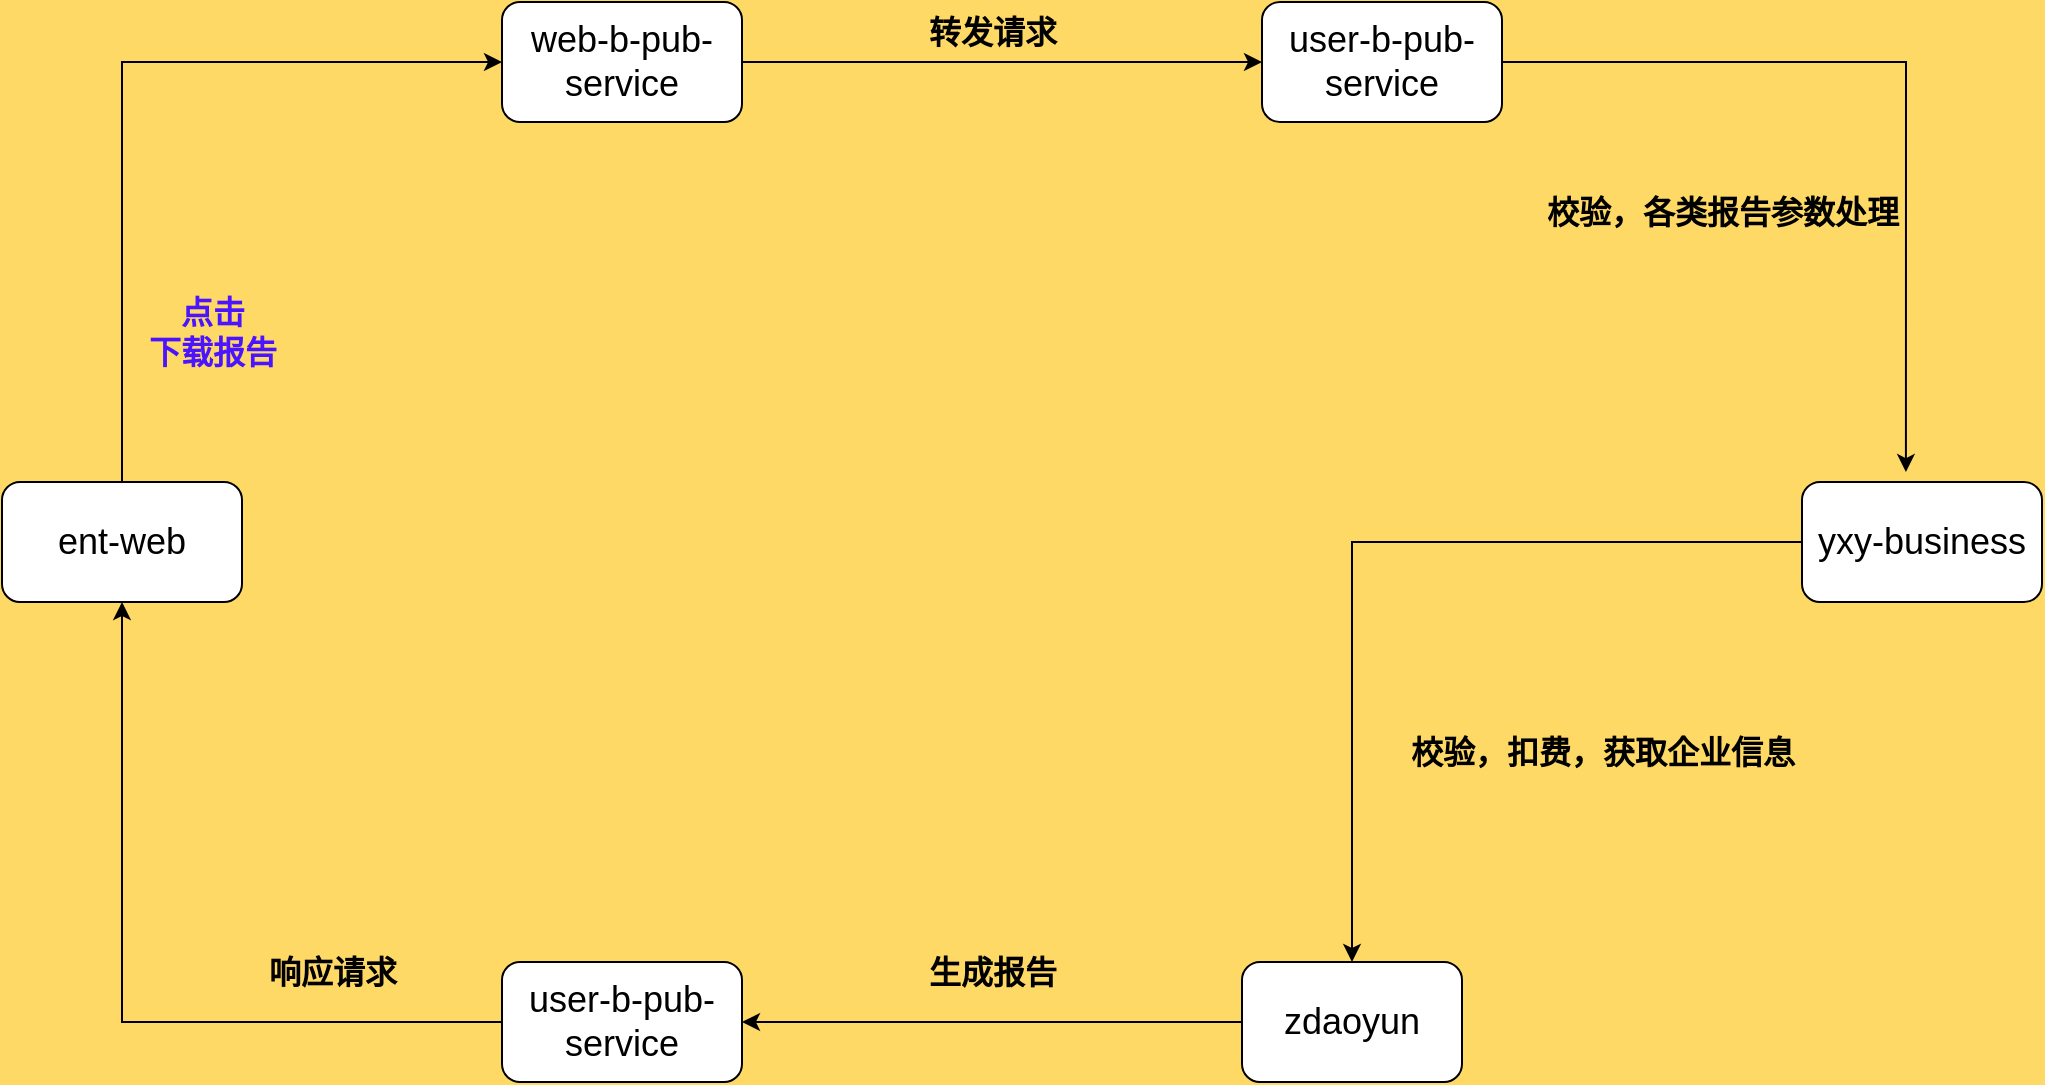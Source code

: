 <mxfile version="21.1.4" type="github">
  <diagram name="第 1 页" id="OQPMZTB9KyYM8CeVsmSJ">
    <mxGraphModel dx="2142" dy="836" grid="1" gridSize="10" guides="1" tooltips="1" connect="1" arrows="1" fold="1" page="1" pageScale="1" pageWidth="827" pageHeight="1169" background="#FFD966" math="0" shadow="0">
      <root>
        <mxCell id="0" />
        <mxCell id="1" parent="0" />
        <mxCell id="rEm9ED-KyY3zogfuxibc-16" style="edgeStyle=orthogonalEdgeStyle;rounded=0;orthogonalLoop=1;jettySize=auto;html=1;exitX=0.5;exitY=0;exitDx=0;exitDy=0;entryX=0;entryY=0.5;entryDx=0;entryDy=0;" edge="1" parent="1" source="rEm9ED-KyY3zogfuxibc-1" target="rEm9ED-KyY3zogfuxibc-2">
          <mxGeometry relative="1" as="geometry" />
        </mxCell>
        <mxCell id="rEm9ED-KyY3zogfuxibc-1" value="&lt;font style=&quot;font-size: 18px;&quot;&gt;ent-web&lt;/font&gt;" style="rounded=1;whiteSpace=wrap;html=1;" vertex="1" parent="1">
          <mxGeometry x="-10" y="340" width="120" height="60" as="geometry" />
        </mxCell>
        <mxCell id="rEm9ED-KyY3zogfuxibc-17" style="edgeStyle=orthogonalEdgeStyle;rounded=0;orthogonalLoop=1;jettySize=auto;html=1;exitX=1;exitY=0.5;exitDx=0;exitDy=0;entryX=0;entryY=0.5;entryDx=0;entryDy=0;" edge="1" parent="1" source="rEm9ED-KyY3zogfuxibc-2" target="rEm9ED-KyY3zogfuxibc-3">
          <mxGeometry relative="1" as="geometry" />
        </mxCell>
        <mxCell id="rEm9ED-KyY3zogfuxibc-2" value="&lt;font style=&quot;font-size: 18px;&quot;&gt;web-b-pub-service&lt;/font&gt;" style="rounded=1;whiteSpace=wrap;html=1;labelBackgroundColor=#FFFFFF;" vertex="1" parent="1">
          <mxGeometry x="240" y="100" width="120" height="60" as="geometry" />
        </mxCell>
        <mxCell id="rEm9ED-KyY3zogfuxibc-18" style="edgeStyle=orthogonalEdgeStyle;rounded=0;orthogonalLoop=1;jettySize=auto;html=1;exitX=1;exitY=0.5;exitDx=0;exitDy=0;entryX=0.433;entryY=-0.083;entryDx=0;entryDy=0;entryPerimeter=0;" edge="1" parent="1" source="rEm9ED-KyY3zogfuxibc-3" target="rEm9ED-KyY3zogfuxibc-4">
          <mxGeometry relative="1" as="geometry" />
        </mxCell>
        <mxCell id="rEm9ED-KyY3zogfuxibc-3" value="&lt;font style=&quot;font-size: 18px;&quot;&gt;user-b-pub-service&lt;/font&gt;" style="rounded=1;whiteSpace=wrap;html=1;" vertex="1" parent="1">
          <mxGeometry x="620" y="100" width="120" height="60" as="geometry" />
        </mxCell>
        <mxCell id="rEm9ED-KyY3zogfuxibc-27" style="edgeStyle=orthogonalEdgeStyle;rounded=0;orthogonalLoop=1;jettySize=auto;html=1;entryX=0.5;entryY=0;entryDx=0;entryDy=0;" edge="1" parent="1" source="rEm9ED-KyY3zogfuxibc-4" target="rEm9ED-KyY3zogfuxibc-8">
          <mxGeometry relative="1" as="geometry" />
        </mxCell>
        <mxCell id="rEm9ED-KyY3zogfuxibc-4" value="&lt;font style=&quot;font-size: 18px;&quot;&gt;yxy-business&lt;/font&gt;" style="rounded=1;whiteSpace=wrap;html=1;" vertex="1" parent="1">
          <mxGeometry x="890" y="340" width="120" height="60" as="geometry" />
        </mxCell>
        <mxCell id="rEm9ED-KyY3zogfuxibc-28" style="edgeStyle=orthogonalEdgeStyle;rounded=0;orthogonalLoop=1;jettySize=auto;html=1;entryX=1;entryY=0.5;entryDx=0;entryDy=0;" edge="1" parent="1" source="rEm9ED-KyY3zogfuxibc-8" target="rEm9ED-KyY3zogfuxibc-10">
          <mxGeometry relative="1" as="geometry">
            <mxPoint x="370" y="510" as="targetPoint" />
          </mxGeometry>
        </mxCell>
        <mxCell id="rEm9ED-KyY3zogfuxibc-8" value="&lt;font style=&quot;font-size: 18px;&quot;&gt;zdaoyun&lt;/font&gt;" style="rounded=1;whiteSpace=wrap;html=1;" vertex="1" parent="1">
          <mxGeometry x="610" y="580" width="110" height="60" as="geometry" />
        </mxCell>
        <mxCell id="rEm9ED-KyY3zogfuxibc-29" style="edgeStyle=orthogonalEdgeStyle;rounded=0;orthogonalLoop=1;jettySize=auto;html=1;entryX=0.5;entryY=1;entryDx=0;entryDy=0;" edge="1" parent="1" source="rEm9ED-KyY3zogfuxibc-10" target="rEm9ED-KyY3zogfuxibc-1">
          <mxGeometry relative="1" as="geometry" />
        </mxCell>
        <mxCell id="rEm9ED-KyY3zogfuxibc-10" value="&lt;font style=&quot;font-size: 18px;&quot;&gt;user-b-pub-service&lt;/font&gt;" style="rounded=1;whiteSpace=wrap;html=1;" vertex="1" parent="1">
          <mxGeometry x="240" y="580" width="120" height="60" as="geometry" />
        </mxCell>
        <mxCell id="rEm9ED-KyY3zogfuxibc-13" style="edgeStyle=orthogonalEdgeStyle;rounded=0;orthogonalLoop=1;jettySize=auto;html=1;exitX=0.5;exitY=1;exitDx=0;exitDy=0;" edge="1" parent="1" source="rEm9ED-KyY3zogfuxibc-2" target="rEm9ED-KyY3zogfuxibc-2">
          <mxGeometry relative="1" as="geometry" />
        </mxCell>
        <mxCell id="rEm9ED-KyY3zogfuxibc-31" value="&lt;font style=&quot;font-size: 16px;&quot;&gt;点击&lt;br&gt;下载报告&lt;/font&gt;" style="text;html=1;align=center;verticalAlign=middle;resizable=0;points=[];autosize=1;strokeColor=none;fillColor=none;fontStyle=1;fontColor=#4B14FF;" vertex="1" parent="1">
          <mxGeometry x="50" y="240" width="90" height="50" as="geometry" />
        </mxCell>
        <mxCell id="rEm9ED-KyY3zogfuxibc-34" value="&lt;font style=&quot;font-size: 16px;&quot;&gt;&lt;b&gt;转发请求&lt;/b&gt;&lt;/font&gt;" style="text;html=1;align=center;verticalAlign=middle;resizable=0;points=[];autosize=1;strokeColor=none;fillColor=none;" vertex="1" parent="1">
          <mxGeometry x="440" y="100" width="90" height="30" as="geometry" />
        </mxCell>
        <mxCell id="rEm9ED-KyY3zogfuxibc-35" value="&lt;span style=&quot;font-size: 16px;&quot;&gt;&lt;b&gt;校验，各类报告参数处理&lt;/b&gt;&lt;/span&gt;" style="text;html=1;align=center;verticalAlign=middle;resizable=0;points=[];autosize=1;strokeColor=none;fillColor=none;" vertex="1" parent="1">
          <mxGeometry x="750" y="190" width="200" height="30" as="geometry" />
        </mxCell>
        <mxCell id="rEm9ED-KyY3zogfuxibc-36" value="&lt;span style=&quot;font-size: 16px;&quot;&gt;&lt;b&gt;生成报告&lt;/b&gt;&lt;/span&gt;" style="text;html=1;align=center;verticalAlign=middle;resizable=0;points=[];autosize=1;strokeColor=none;fillColor=none;" vertex="1" parent="1">
          <mxGeometry x="440" y="570" width="90" height="30" as="geometry" />
        </mxCell>
        <mxCell id="rEm9ED-KyY3zogfuxibc-38" value="&lt;b&gt;&lt;font style=&quot;font-size: 16px;&quot;&gt;响应请求&lt;/font&gt;&lt;/b&gt;" style="text;html=1;align=center;verticalAlign=middle;resizable=0;points=[];autosize=1;strokeColor=none;fillColor=none;" vertex="1" parent="1">
          <mxGeometry x="110" y="570" width="90" height="30" as="geometry" />
        </mxCell>
        <mxCell id="rEm9ED-KyY3zogfuxibc-39" value="&lt;span style=&quot;font-size: 16px;&quot;&gt;&lt;b&gt;校验，扣费，获取企业信息&lt;/b&gt;&lt;/span&gt;" style="text;html=1;align=center;verticalAlign=middle;resizable=0;points=[];autosize=1;strokeColor=none;fillColor=none;" vertex="1" parent="1">
          <mxGeometry x="680" y="460" width="220" height="30" as="geometry" />
        </mxCell>
      </root>
    </mxGraphModel>
  </diagram>
</mxfile>
